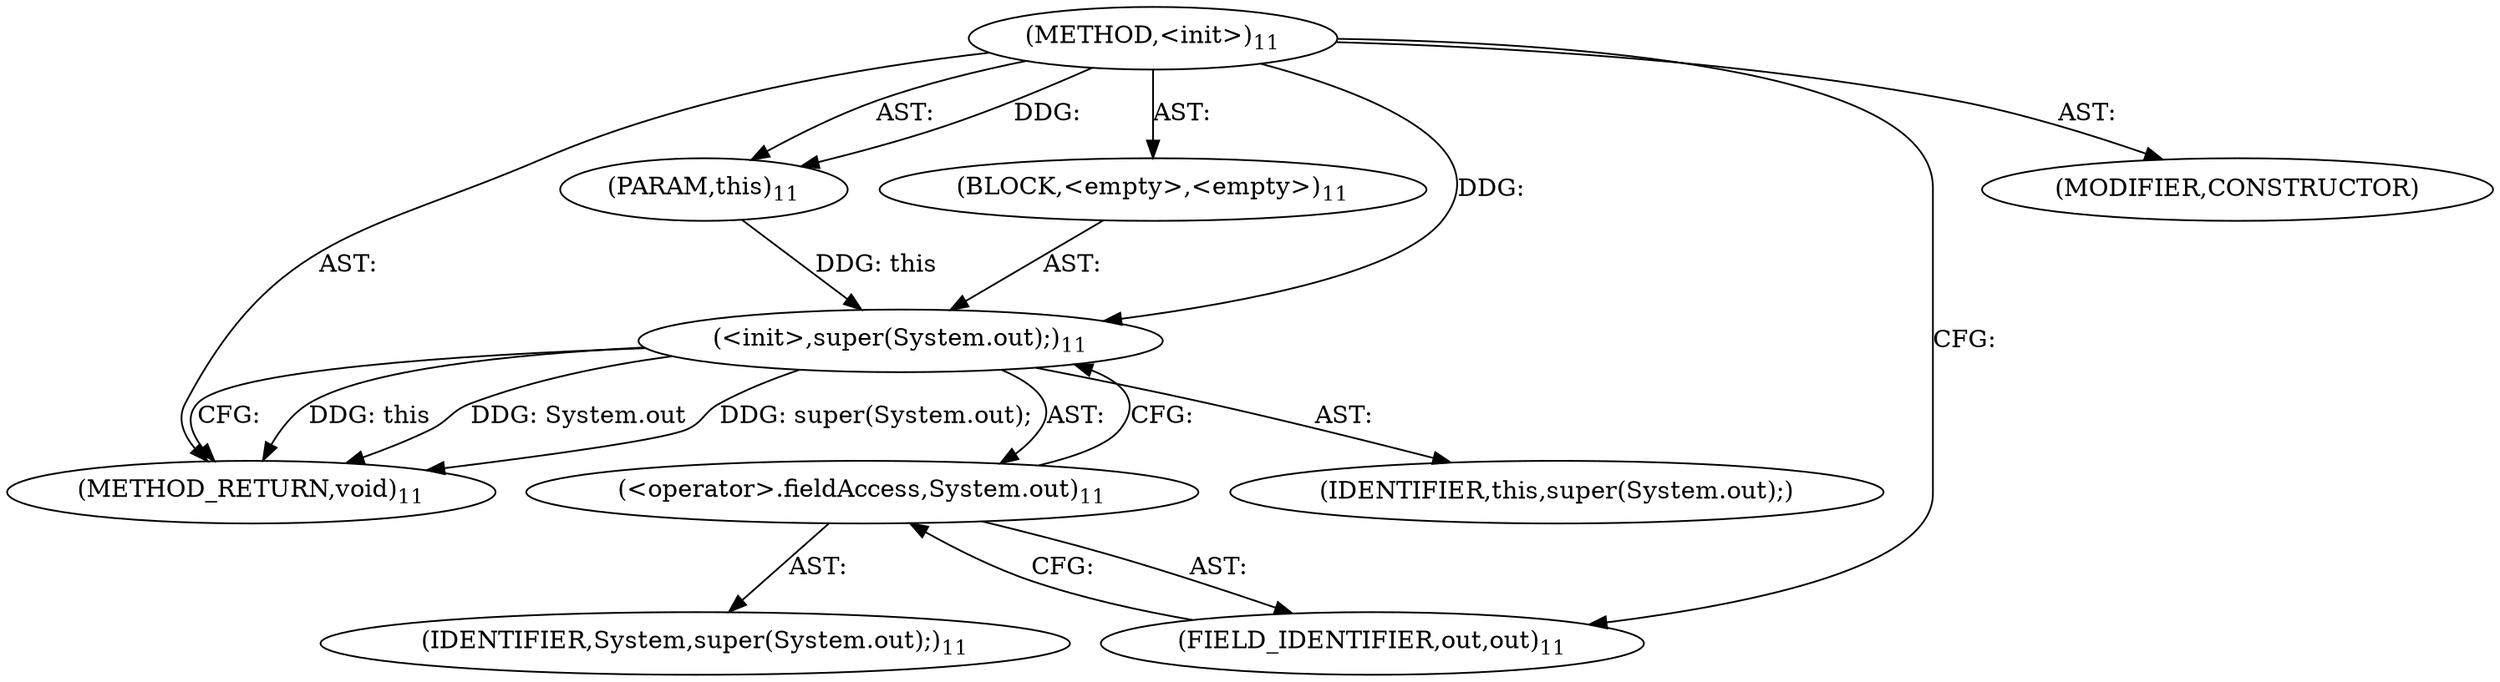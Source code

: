 digraph "&lt;init&gt;" {  
"56" [label = <(METHOD,&lt;init&gt;)<SUB>11</SUB>> ]
"6" [label = <(PARAM,this)<SUB>11</SUB>> ]
"57" [label = <(BLOCK,&lt;empty&gt;,&lt;empty&gt;)<SUB>11</SUB>> ]
"58" [label = <(&lt;init&gt;,super(System.out);)<SUB>11</SUB>> ]
"5" [label = <(IDENTIFIER,this,super(System.out);)> ]
"59" [label = <(&lt;operator&gt;.fieldAccess,System.out)<SUB>11</SUB>> ]
"60" [label = <(IDENTIFIER,System,super(System.out);)<SUB>11</SUB>> ]
"61" [label = <(FIELD_IDENTIFIER,out,out)<SUB>11</SUB>> ]
"62" [label = <(MODIFIER,CONSTRUCTOR)> ]
"63" [label = <(METHOD_RETURN,void)<SUB>11</SUB>> ]
  "56" -> "6"  [ label = "AST: "] 
  "56" -> "57"  [ label = "AST: "] 
  "56" -> "62"  [ label = "AST: "] 
  "56" -> "63"  [ label = "AST: "] 
  "57" -> "58"  [ label = "AST: "] 
  "58" -> "5"  [ label = "AST: "] 
  "58" -> "59"  [ label = "AST: "] 
  "59" -> "60"  [ label = "AST: "] 
  "59" -> "61"  [ label = "AST: "] 
  "58" -> "63"  [ label = "CFG: "] 
  "59" -> "58"  [ label = "CFG: "] 
  "61" -> "59"  [ label = "CFG: "] 
  "56" -> "61"  [ label = "CFG: "] 
  "58" -> "63"  [ label = "DDG: this"] 
  "58" -> "63"  [ label = "DDG: System.out"] 
  "58" -> "63"  [ label = "DDG: super(System.out);"] 
  "56" -> "6"  [ label = "DDG: "] 
  "6" -> "58"  [ label = "DDG: this"] 
  "56" -> "58"  [ label = "DDG: "] 
}
